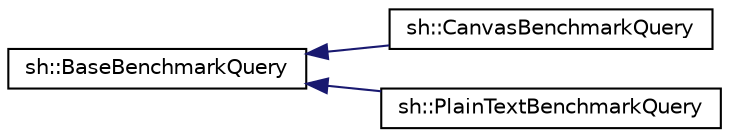 digraph "Graphical Class Hierarchy"
{
 // LATEX_PDF_SIZE
  edge [fontname="Helvetica",fontsize="10",labelfontname="Helvetica",labelfontsize="10"];
  node [fontname="Helvetica",fontsize="10",shape=record];
  rankdir="LR";
  Node0 [label="sh::BaseBenchmarkQuery",height=0.2,width=0.4,color="black", fillcolor="white", style="filled",URL="$structsh_1_1_base_benchmark_query.html",tooltip=" "];
  Node0 -> Node1 [dir="back",color="midnightblue",fontsize="10",style="solid",fontname="Helvetica"];
  Node1 [label="sh::CanvasBenchmarkQuery",height=0.2,width=0.4,color="black", fillcolor="white", style="filled",URL="$structsh_1_1_canvas_benchmark_query.html",tooltip=" "];
  Node0 -> Node2 [dir="back",color="midnightblue",fontsize="10",style="solid",fontname="Helvetica"];
  Node2 [label="sh::PlainTextBenchmarkQuery",height=0.2,width=0.4,color="black", fillcolor="white", style="filled",URL="$structsh_1_1_plain_text_benchmark_query.html",tooltip=" "];
}
